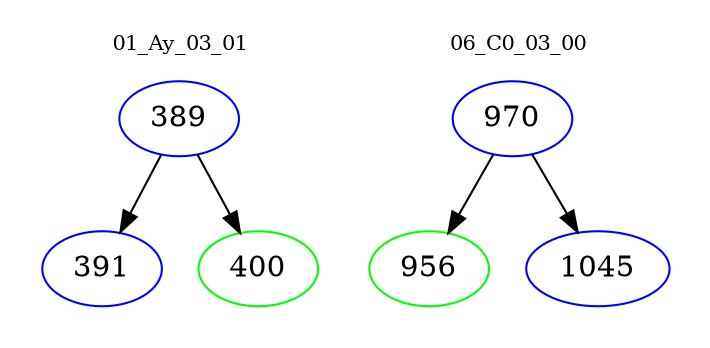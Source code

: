 digraph{
subgraph cluster_0 {
color = white
label = "01_Ay_03_01";
fontsize=10;
T0_389 [label="389", color="blue"]
T0_389 -> T0_391 [color="black"]
T0_391 [label="391", color="blue"]
T0_389 -> T0_400 [color="black"]
T0_400 [label="400", color="green"]
}
subgraph cluster_1 {
color = white
label = "06_C0_03_00";
fontsize=10;
T1_970 [label="970", color="blue"]
T1_970 -> T1_956 [color="black"]
T1_956 [label="956", color="green"]
T1_970 -> T1_1045 [color="black"]
T1_1045 [label="1045", color="blue"]
}
}
